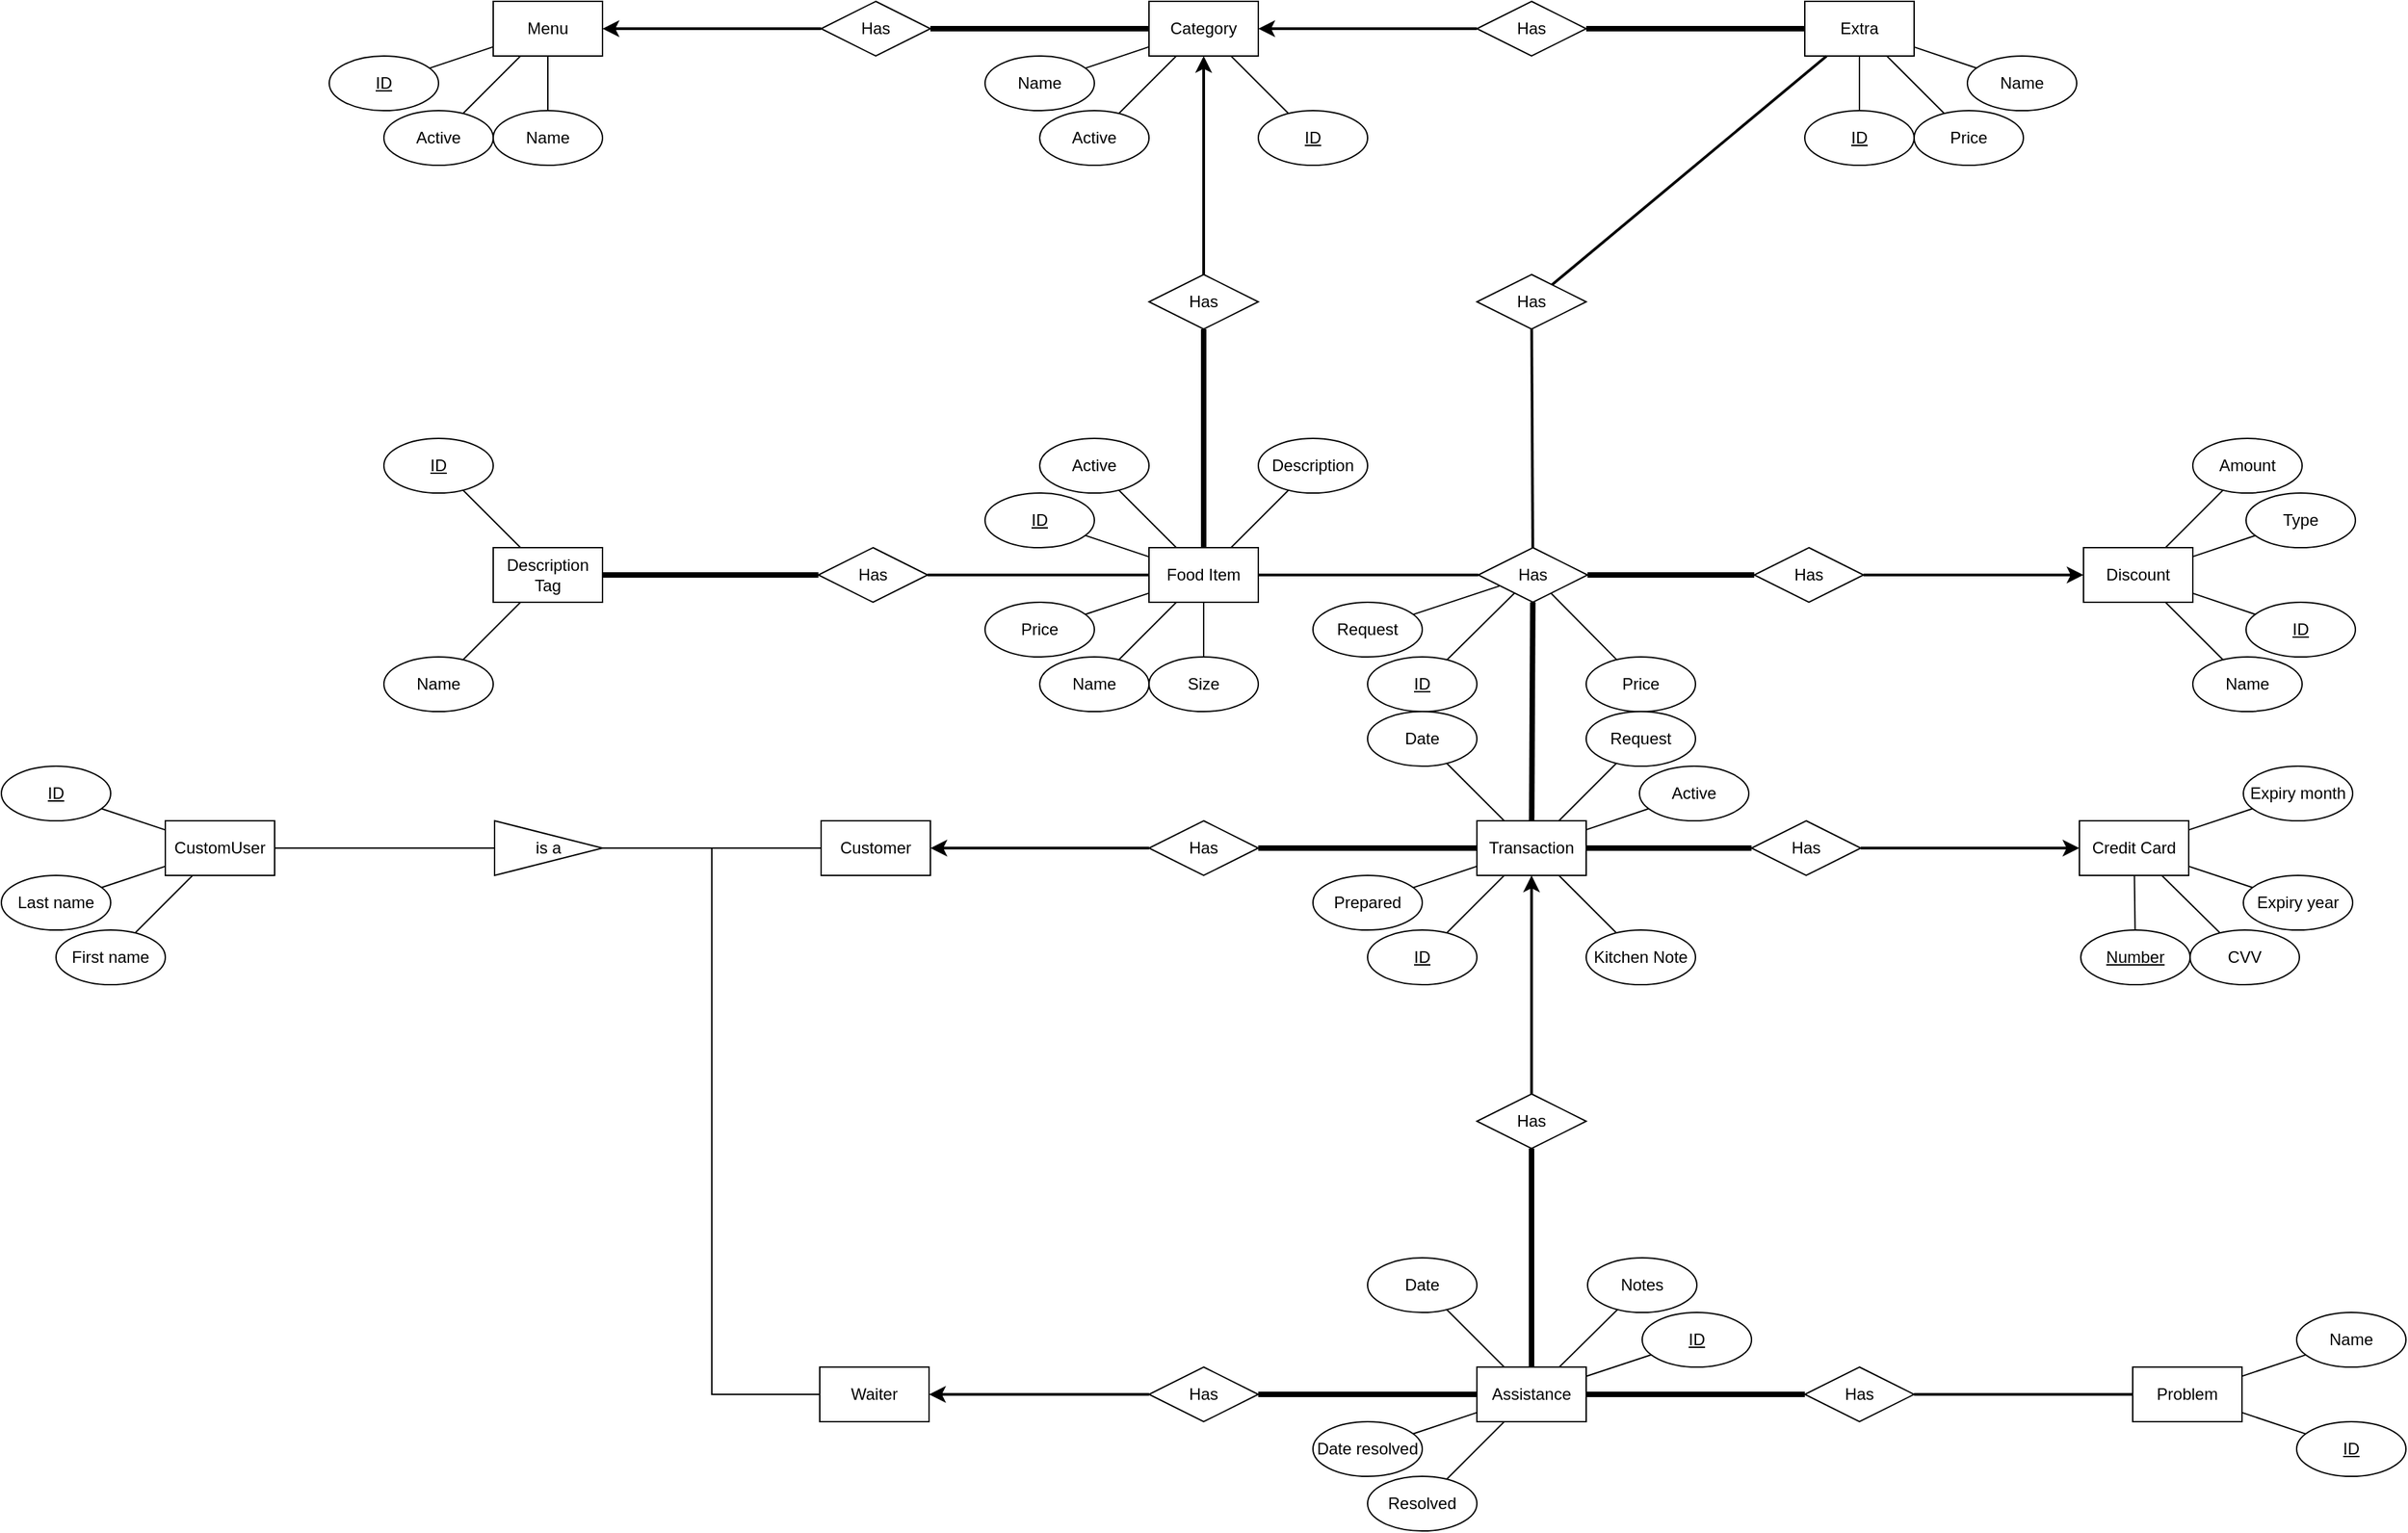 <mxfile version="13.0.1" type="device"><diagram id="C5RBs43oDa-KdzZeNtuy" name="Page-1"><mxGraphModel dx="4013" dy="2273" grid="1" gridSize="10" guides="1" tooltips="1" connect="1" arrows="1" fold="1" page="1" pageScale="1" pageWidth="1169" pageHeight="827" math="0" shadow="0"><root><mxCell id="WIyWlLk6GJQsqaUBKTNV-0"/><mxCell id="WIyWlLk6GJQsqaUBKTNV-1" parent="WIyWlLk6GJQsqaUBKTNV-0"/><mxCell id="bSi1iMAjE3Ys2v6Y7Ehy-7" style="edgeStyle=none;rounded=0;orthogonalLoop=1;jettySize=auto;html=1;endArrow=none;endFill=0;" parent="WIyWlLk6GJQsqaUBKTNV-1" source="AKAbMWTwhiEcrh3z7sZA-16" target="bSi1iMAjE3Ys2v6Y7Ehy-6" edge="1"><mxGeometry relative="1" as="geometry"/></mxCell><mxCell id="AKAbMWTwhiEcrh3z7sZA-16" value="Menu" style="rounded=0;whiteSpace=wrap;html=1;" parent="WIyWlLk6GJQsqaUBKTNV-1" vertex="1"><mxGeometry x="-720" y="-480" width="80" height="40" as="geometry"/></mxCell><mxCell id="AKAbMWTwhiEcrh3z7sZA-17" value="Category" style="rounded=0;whiteSpace=wrap;html=1;" parent="WIyWlLk6GJQsqaUBKTNV-1" vertex="1"><mxGeometry x="-240" y="-480" width="80" height="40" as="geometry"/></mxCell><mxCell id="AKAbMWTwhiEcrh3z7sZA-121" style="edgeStyle=none;rounded=0;orthogonalLoop=1;jettySize=auto;html=1;endArrow=none;endFill=0;strokeWidth=1;" parent="WIyWlLk6GJQsqaUBKTNV-1" source="AKAbMWTwhiEcrh3z7sZA-18" target="AKAbMWTwhiEcrh3z7sZA-120" edge="1"><mxGeometry relative="1" as="geometry"/></mxCell><mxCell id="UDL8sxwQn0CWvmz41rOC-2" style="rounded=0;orthogonalLoop=1;jettySize=auto;html=1;endArrow=none;endFill=0;" parent="WIyWlLk6GJQsqaUBKTNV-1" source="AKAbMWTwhiEcrh3z7sZA-18" target="UDL8sxwQn0CWvmz41rOC-0" edge="1"><mxGeometry relative="1" as="geometry"/></mxCell><mxCell id="bSi1iMAjE3Ys2v6Y7Ehy-3" style="rounded=0;orthogonalLoop=1;jettySize=auto;html=1;endArrow=none;endFill=0;" parent="WIyWlLk6GJQsqaUBKTNV-1" source="AKAbMWTwhiEcrh3z7sZA-18" target="bSi1iMAjE3Ys2v6Y7Ehy-0" edge="1"><mxGeometry relative="1" as="geometry"/></mxCell><mxCell id="AKAbMWTwhiEcrh3z7sZA-18" value="Food Item" style="rounded=0;whiteSpace=wrap;html=1;" parent="WIyWlLk6GJQsqaUBKTNV-1" vertex="1"><mxGeometry x="-240" y="-80" width="80" height="40" as="geometry"/></mxCell><mxCell id="AKAbMWTwhiEcrh3z7sZA-19" value="&lt;u&gt;ID&lt;/u&gt;" style="ellipse;whiteSpace=wrap;html=1;" parent="WIyWlLk6GJQsqaUBKTNV-1" vertex="1"><mxGeometry x="-840" y="-440" width="80" height="40" as="geometry"/></mxCell><mxCell id="AKAbMWTwhiEcrh3z7sZA-20" value="Active" style="ellipse;whiteSpace=wrap;html=1;" parent="WIyWlLk6GJQsqaUBKTNV-1" vertex="1"><mxGeometry x="-800" y="-400" width="80" height="40" as="geometry"/></mxCell><mxCell id="AKAbMWTwhiEcrh3z7sZA-21" value="" style="endArrow=none;html=1;" parent="WIyWlLk6GJQsqaUBKTNV-1" source="AKAbMWTwhiEcrh3z7sZA-19" target="AKAbMWTwhiEcrh3z7sZA-16" edge="1"><mxGeometry width="50" height="50" relative="1" as="geometry"><mxPoint x="-1849" y="70" as="sourcePoint"/><mxPoint x="-1799" y="20" as="targetPoint"/></mxGeometry></mxCell><mxCell id="AKAbMWTwhiEcrh3z7sZA-22" value="" style="endArrow=none;html=1;" parent="WIyWlLk6GJQsqaUBKTNV-1" source="AKAbMWTwhiEcrh3z7sZA-16" target="AKAbMWTwhiEcrh3z7sZA-20" edge="1"><mxGeometry width="50" height="50" relative="1" as="geometry"><mxPoint x="-1789" y="-190" as="sourcePoint"/><mxPoint x="-1739" y="-240" as="targetPoint"/></mxGeometry></mxCell><mxCell id="AKAbMWTwhiEcrh3z7sZA-24" value="Price" style="ellipse;whiteSpace=wrap;html=1;" parent="WIyWlLk6GJQsqaUBKTNV-1" vertex="1"><mxGeometry x="-360" y="-40" width="80" height="40" as="geometry"/></mxCell><mxCell id="AKAbMWTwhiEcrh3z7sZA-25" value="Active" style="ellipse;whiteSpace=wrap;html=1;" parent="WIyWlLk6GJQsqaUBKTNV-1" vertex="1"><mxGeometry x="-320" y="-400" width="80" height="40" as="geometry"/></mxCell><mxCell id="AKAbMWTwhiEcrh3z7sZA-26" value="&lt;u&gt;ID&lt;/u&gt;" style="ellipse;whiteSpace=wrap;html=1;" parent="WIyWlLk6GJQsqaUBKTNV-1" vertex="1"><mxGeometry x="-160" y="-400" width="80" height="40" as="geometry"/></mxCell><mxCell id="AKAbMWTwhiEcrh3z7sZA-27" value="" style="endArrow=none;html=1;" parent="WIyWlLk6GJQsqaUBKTNV-1" source="AKAbMWTwhiEcrh3z7sZA-26" target="AKAbMWTwhiEcrh3z7sZA-17" edge="1"><mxGeometry width="50" height="50" relative="1" as="geometry"><mxPoint x="-1219.383" y="-48.83" as="sourcePoint"/><mxPoint x="-1167.842" y="-110" as="targetPoint"/></mxGeometry></mxCell><mxCell id="AKAbMWTwhiEcrh3z7sZA-28" value="" style="endArrow=none;html=1;" parent="WIyWlLk6GJQsqaUBKTNV-1" source="AKAbMWTwhiEcrh3z7sZA-25" target="AKAbMWTwhiEcrh3z7sZA-17" edge="1"><mxGeometry width="50" height="50" relative="1" as="geometry"><mxPoint x="-1032.583" y="-59.398" as="sourcePoint"/><mxPoint x="-1002.765" y="-110" as="targetPoint"/></mxGeometry></mxCell><mxCell id="AKAbMWTwhiEcrh3z7sZA-30" value="&lt;u&gt;ID&lt;/u&gt;" style="ellipse;whiteSpace=wrap;html=1;" parent="WIyWlLk6GJQsqaUBKTNV-1" vertex="1"><mxGeometry x="-360" y="-120" width="80" height="40" as="geometry"/></mxCell><mxCell id="AKAbMWTwhiEcrh3z7sZA-31" value="" style="endArrow=none;html=1;" parent="WIyWlLk6GJQsqaUBKTNV-1" source="AKAbMWTwhiEcrh3z7sZA-18" target="AKAbMWTwhiEcrh3z7sZA-24" edge="1"><mxGeometry width="50" height="50" relative="1" as="geometry"><mxPoint x="-390.583" y="60.602" as="sourcePoint"/><mxPoint x="-360.765" y="10" as="targetPoint"/></mxGeometry></mxCell><mxCell id="AKAbMWTwhiEcrh3z7sZA-32" value="" style="endArrow=none;html=1;" parent="WIyWlLk6GJQsqaUBKTNV-1" source="AKAbMWTwhiEcrh3z7sZA-30" target="AKAbMWTwhiEcrh3z7sZA-18" edge="1"><mxGeometry width="50" height="50" relative="1" as="geometry"><mxPoint x="-380.583" y="70.602" as="sourcePoint"/><mxPoint x="-350.765" y="20" as="targetPoint"/></mxGeometry></mxCell><mxCell id="AKAbMWTwhiEcrh3z7sZA-33" value="Name" style="ellipse;whiteSpace=wrap;html=1;" parent="WIyWlLk6GJQsqaUBKTNV-1" vertex="1"><mxGeometry x="-360" y="-440" width="80" height="40" as="geometry"/></mxCell><mxCell id="AKAbMWTwhiEcrh3z7sZA-34" value="" style="endArrow=none;html=1;" parent="WIyWlLk6GJQsqaUBKTNV-1" source="AKAbMWTwhiEcrh3z7sZA-33" target="AKAbMWTwhiEcrh3z7sZA-17" edge="1"><mxGeometry width="50" height="50" relative="1" as="geometry"><mxPoint x="-1032.583" y="-200.602" as="sourcePoint"/><mxPoint x="-1002.765" y="-150" as="targetPoint"/></mxGeometry></mxCell><mxCell id="AKAbMWTwhiEcrh3z7sZA-35" value="Name" style="ellipse;whiteSpace=wrap;html=1;" parent="WIyWlLk6GJQsqaUBKTNV-1" vertex="1"><mxGeometry x="-320" width="80" height="40" as="geometry"/></mxCell><mxCell id="AKAbMWTwhiEcrh3z7sZA-36" value="" style="endArrow=none;html=1;" parent="WIyWlLk6GJQsqaUBKTNV-1" source="AKAbMWTwhiEcrh3z7sZA-35" target="AKAbMWTwhiEcrh3z7sZA-18" edge="1"><mxGeometry width="50" height="50" relative="1" as="geometry"><mxPoint x="-404.006" y="-80.21" as="sourcePoint"/><mxPoint x="-421.941" y="-30" as="targetPoint"/></mxGeometry></mxCell><mxCell id="AKAbMWTwhiEcrh3z7sZA-37" value="Has" style="rhombus;whiteSpace=wrap;html=1;" parent="WIyWlLk6GJQsqaUBKTNV-1" vertex="1"><mxGeometry x="-480" y="-480" width="80" height="40" as="geometry"/></mxCell><mxCell id="AKAbMWTwhiEcrh3z7sZA-41" value="" style="endArrow=none;html=1;strokeWidth=4;" parent="WIyWlLk6GJQsqaUBKTNV-1" source="AKAbMWTwhiEcrh3z7sZA-17" target="AKAbMWTwhiEcrh3z7sZA-37" edge="1"><mxGeometry width="50" height="50" relative="1" as="geometry"><mxPoint x="-1301" y="40" as="sourcePoint"/><mxPoint x="-1251" y="-10" as="targetPoint"/></mxGeometry></mxCell><mxCell id="AKAbMWTwhiEcrh3z7sZA-43" value="" style="endArrow=classic;html=1;strokeWidth=2;" parent="WIyWlLk6GJQsqaUBKTNV-1" source="AKAbMWTwhiEcrh3z7sZA-37" target="AKAbMWTwhiEcrh3z7sZA-16" edge="1"><mxGeometry width="50" height="50" relative="1" as="geometry"><mxPoint x="-1810" y="-260" as="sourcePoint"/><mxPoint x="-1760" y="-310" as="targetPoint"/></mxGeometry></mxCell><mxCell id="AKAbMWTwhiEcrh3z7sZA-46" value="Has" style="rhombus;whiteSpace=wrap;html=1;" parent="WIyWlLk6GJQsqaUBKTNV-1" vertex="1"><mxGeometry x="-240" y="-280" width="80" height="40" as="geometry"/></mxCell><mxCell id="AKAbMWTwhiEcrh3z7sZA-48" value="" style="endArrow=none;html=1;strokeWidth=4;" parent="WIyWlLk6GJQsqaUBKTNV-1" source="AKAbMWTwhiEcrh3z7sZA-18" target="AKAbMWTwhiEcrh3z7sZA-46" edge="1"><mxGeometry width="50" height="50" relative="1" as="geometry"><mxPoint x="-379" y="-390" as="sourcePoint"/><mxPoint x="-79" y="-220" as="targetPoint"/></mxGeometry></mxCell><mxCell id="AKAbMWTwhiEcrh3z7sZA-49" value="" style="endArrow=classic;html=1;strokeWidth=2;" parent="WIyWlLk6GJQsqaUBKTNV-1" source="AKAbMWTwhiEcrh3z7sZA-46" target="AKAbMWTwhiEcrh3z7sZA-17" edge="1"><mxGeometry width="50" height="50" relative="1" as="geometry"><mxPoint x="-680" y="-360" as="sourcePoint"/><mxPoint x="-630" y="-410" as="targetPoint"/></mxGeometry></mxCell><mxCell id="bSi1iMAjE3Ys2v6Y7Ehy-39" style="edgeStyle=none;rounded=0;orthogonalLoop=1;jettySize=auto;html=1;endArrow=none;endFill=0;strokeWidth=1;" parent="WIyWlLk6GJQsqaUBKTNV-1" source="AKAbMWTwhiEcrh3z7sZA-52" target="bSi1iMAjE3Ys2v6Y7Ehy-38" edge="1"><mxGeometry relative="1" as="geometry"/></mxCell><mxCell id="bSi1iMAjE3Ys2v6Y7Ehy-41" style="edgeStyle=none;rounded=0;orthogonalLoop=1;jettySize=auto;html=1;endArrow=none;endFill=0;strokeWidth=1;" parent="WIyWlLk6GJQsqaUBKTNV-1" source="AKAbMWTwhiEcrh3z7sZA-52" target="bSi1iMAjE3Ys2v6Y7Ehy-40" edge="1"><mxGeometry relative="1" as="geometry"/></mxCell><mxCell id="AKAbMWTwhiEcrh3z7sZA-52" value="Transaction" style="rounded=0;whiteSpace=wrap;html=1;" parent="WIyWlLk6GJQsqaUBKTNV-1" vertex="1"><mxGeometry y="120" width="80" height="40" as="geometry"/></mxCell><mxCell id="AKAbMWTwhiEcrh3z7sZA-54" value="&lt;u&gt;ID&lt;/u&gt;" style="ellipse;whiteSpace=wrap;html=1;" parent="WIyWlLk6GJQsqaUBKTNV-1" vertex="1"><mxGeometry x="-80" y="200" width="80" height="40" as="geometry"/></mxCell><mxCell id="AKAbMWTwhiEcrh3z7sZA-58" value="Date" style="ellipse;whiteSpace=wrap;html=1;" parent="WIyWlLk6GJQsqaUBKTNV-1" vertex="1"><mxGeometry x="-80" y="40" width="80" height="40" as="geometry"/></mxCell><mxCell id="AKAbMWTwhiEcrh3z7sZA-62" value="Has" style="rhombus;whiteSpace=wrap;html=1;" parent="WIyWlLk6GJQsqaUBKTNV-1" vertex="1"><mxGeometry x="1" y="-80" width="80" height="40" as="geometry"/></mxCell><mxCell id="AKAbMWTwhiEcrh3z7sZA-64" value="" style="endArrow=none;html=1;strokeWidth=2;" parent="WIyWlLk6GJQsqaUBKTNV-1" source="AKAbMWTwhiEcrh3z7sZA-18" target="AKAbMWTwhiEcrh3z7sZA-62" edge="1"><mxGeometry width="50" height="50" relative="1" as="geometry"><mxPoint x="-664" y="-360" as="sourcePoint"/><mxPoint x="41" y="-100" as="targetPoint"/></mxGeometry></mxCell><mxCell id="AKAbMWTwhiEcrh3z7sZA-65" value="" style="endArrow=none;html=1;strokeWidth=4;endFill=0;" parent="WIyWlLk6GJQsqaUBKTNV-1" source="AKAbMWTwhiEcrh3z7sZA-62" target="AKAbMWTwhiEcrh3z7sZA-52" edge="1"><mxGeometry width="50" height="50" relative="1" as="geometry"><mxPoint x="-599" y="-320" as="sourcePoint"/><mxPoint x="-549" y="-370" as="targetPoint"/></mxGeometry></mxCell><mxCell id="AKAbMWTwhiEcrh3z7sZA-69" value="" style="endArrow=none;html=1;strokeWidth=1;" parent="WIyWlLk6GJQsqaUBKTNV-1" source="AKAbMWTwhiEcrh3z7sZA-52" target="AKAbMWTwhiEcrh3z7sZA-58" edge="1"><mxGeometry width="50" height="50" relative="1" as="geometry"><mxPoint x="-369" y="-260" as="sourcePoint"/><mxPoint x="-429" y="-210" as="targetPoint"/></mxGeometry></mxCell><mxCell id="AKAbMWTwhiEcrh3z7sZA-70" value="" style="endArrow=none;html=1;strokeWidth=1;" parent="WIyWlLk6GJQsqaUBKTNV-1" source="AKAbMWTwhiEcrh3z7sZA-54" target="AKAbMWTwhiEcrh3z7sZA-52" edge="1"><mxGeometry width="50" height="50" relative="1" as="geometry"><mxPoint x="-359" y="-250" as="sourcePoint"/><mxPoint x="-419" y="-200" as="targetPoint"/></mxGeometry></mxCell><mxCell id="AKAbMWTwhiEcrh3z7sZA-79" value="Customer" style="rounded=0;whiteSpace=wrap;html=1;" parent="WIyWlLk6GJQsqaUBKTNV-1" vertex="1"><mxGeometry x="-480" y="120" width="80" height="40" as="geometry"/></mxCell><mxCell id="AKAbMWTwhiEcrh3z7sZA-80" value="Has" style="rhombus;whiteSpace=wrap;html=1;" parent="WIyWlLk6GJQsqaUBKTNV-1" vertex="1"><mxGeometry x="-240" y="120" width="80" height="40" as="geometry"/></mxCell><mxCell id="AKAbMWTwhiEcrh3z7sZA-82" value="" style="endArrow=none;html=1;strokeWidth=4;" parent="WIyWlLk6GJQsqaUBKTNV-1" source="AKAbMWTwhiEcrh3z7sZA-52" target="AKAbMWTwhiEcrh3z7sZA-80" edge="1"><mxGeometry width="50" height="50" relative="1" as="geometry"><mxPoint x="-379" y="-270" as="sourcePoint"/><mxPoint x="-439" y="-220" as="targetPoint"/></mxGeometry></mxCell><mxCell id="AKAbMWTwhiEcrh3z7sZA-83" value="" style="endArrow=classic;html=1;strokeWidth=2;" parent="WIyWlLk6GJQsqaUBKTNV-1" source="AKAbMWTwhiEcrh3z7sZA-80" target="AKAbMWTwhiEcrh3z7sZA-79" edge="1"><mxGeometry width="50" height="50" relative="1" as="geometry"><mxPoint x="-599" y="-160" as="sourcePoint"/><mxPoint x="-549" y="-210" as="targetPoint"/></mxGeometry></mxCell><mxCell id="AKAbMWTwhiEcrh3z7sZA-95" style="edgeStyle=none;rounded=0;orthogonalLoop=1;jettySize=auto;html=1;endArrow=none;endFill=0;strokeWidth=1;" parent="WIyWlLk6GJQsqaUBKTNV-1" source="AKAbMWTwhiEcrh3z7sZA-93" target="AKAbMWTwhiEcrh3z7sZA-94" edge="1"><mxGeometry relative="1" as="geometry"/></mxCell><mxCell id="m8fSMvmdZ4MIp2ndCX8c-22" style="edgeStyle=none;rounded=0;orthogonalLoop=1;jettySize=auto;html=1;endArrow=none;endFill=0;" parent="WIyWlLk6GJQsqaUBKTNV-1" source="AKAbMWTwhiEcrh3z7sZA-93" target="m8fSMvmdZ4MIp2ndCX8c-21" edge="1"><mxGeometry relative="1" as="geometry"/></mxCell><mxCell id="UDL8sxwQn0CWvmz41rOC-5" style="edgeStyle=none;rounded=0;orthogonalLoop=1;jettySize=auto;html=1;endArrow=none;endFill=0;" parent="WIyWlLk6GJQsqaUBKTNV-1" source="AKAbMWTwhiEcrh3z7sZA-93" edge="1" target="UDL8sxwQn0CWvmz41rOC-4"><mxGeometry relative="1" as="geometry"><mxPoint x="399.611" y="-452.111" as="targetPoint"/></mxGeometry></mxCell><mxCell id="AKAbMWTwhiEcrh3z7sZA-93" value="Extra" style="rounded=0;whiteSpace=wrap;html=1;" parent="WIyWlLk6GJQsqaUBKTNV-1" vertex="1"><mxGeometry x="240" y="-480" width="80" height="40" as="geometry"/></mxCell><mxCell id="AKAbMWTwhiEcrh3z7sZA-94" value="Name" style="ellipse;whiteSpace=wrap;html=1;" parent="WIyWlLk6GJQsqaUBKTNV-1" vertex="1"><mxGeometry x="359" y="-440" width="80" height="40" as="geometry"/></mxCell><mxCell id="AKAbMWTwhiEcrh3z7sZA-96" value="Has" style="rhombus;whiteSpace=wrap;html=1;" parent="WIyWlLk6GJQsqaUBKTNV-1" vertex="1"><mxGeometry y="-280" width="80" height="40" as="geometry"/></mxCell><mxCell id="AKAbMWTwhiEcrh3z7sZA-102" value="" style="endArrow=none;html=1;strokeWidth=2;" parent="WIyWlLk6GJQsqaUBKTNV-1" source="AKAbMWTwhiEcrh3z7sZA-62" target="AKAbMWTwhiEcrh3z7sZA-96" edge="1"><mxGeometry width="50" height="50" relative="1" as="geometry"><mxPoint x="741.0" y="-220" as="sourcePoint"/><mxPoint x="890" y="-290" as="targetPoint"/></mxGeometry></mxCell><mxCell id="AKAbMWTwhiEcrh3z7sZA-103" value="" style="endArrow=none;html=1;strokeWidth=2;" parent="WIyWlLk6GJQsqaUBKTNV-1" source="AKAbMWTwhiEcrh3z7sZA-96" target="AKAbMWTwhiEcrh3z7sZA-93" edge="1"><mxGeometry width="50" height="50" relative="1" as="geometry"><mxPoint x="910" y="-40" as="sourcePoint"/><mxPoint x="960" y="-90" as="targetPoint"/></mxGeometry></mxCell><mxCell id="AKAbMWTwhiEcrh3z7sZA-120" value="Active" style="ellipse;whiteSpace=wrap;html=1;" parent="WIyWlLk6GJQsqaUBKTNV-1" vertex="1"><mxGeometry x="-320" y="-160" width="80" height="40" as="geometry"/></mxCell><mxCell id="AKAbMWTwhiEcrh3z7sZA-125" style="edgeStyle=none;rounded=0;orthogonalLoop=1;jettySize=auto;html=1;endArrow=none;endFill=0;strokeWidth=1;" parent="WIyWlLk6GJQsqaUBKTNV-1" source="AKAbMWTwhiEcrh3z7sZA-123" target="AKAbMWTwhiEcrh3z7sZA-124" edge="1"><mxGeometry relative="1" as="geometry"/></mxCell><mxCell id="AKAbMWTwhiEcrh3z7sZA-133" style="rounded=0;orthogonalLoop=1;jettySize=auto;html=1;endArrow=none;endFill=0;strokeWidth=1;" parent="WIyWlLk6GJQsqaUBKTNV-1" source="AKAbMWTwhiEcrh3z7sZA-123" target="AKAbMWTwhiEcrh3z7sZA-130" edge="1"><mxGeometry relative="1" as="geometry"/></mxCell><mxCell id="AKAbMWTwhiEcrh3z7sZA-135" style="edgeStyle=none;rounded=0;orthogonalLoop=1;jettySize=auto;html=1;endArrow=none;endFill=0;strokeWidth=1;" parent="WIyWlLk6GJQsqaUBKTNV-1" source="AKAbMWTwhiEcrh3z7sZA-123" target="AKAbMWTwhiEcrh3z7sZA-131" edge="1"><mxGeometry relative="1" as="geometry"/></mxCell><mxCell id="AKAbMWTwhiEcrh3z7sZA-136" style="edgeStyle=none;rounded=0;orthogonalLoop=1;jettySize=auto;html=1;endArrow=none;endFill=0;strokeWidth=1;" parent="WIyWlLk6GJQsqaUBKTNV-1" source="AKAbMWTwhiEcrh3z7sZA-123" target="AKAbMWTwhiEcrh3z7sZA-128" edge="1"><mxGeometry relative="1" as="geometry"/></mxCell><mxCell id="AKAbMWTwhiEcrh3z7sZA-123" value="CustomUser" style="rounded=0;whiteSpace=wrap;html=1;" parent="WIyWlLk6GJQsqaUBKTNV-1" vertex="1"><mxGeometry x="-960" y="120" width="80" height="40" as="geometry"/></mxCell><mxCell id="AKAbMWTwhiEcrh3z7sZA-127" style="edgeStyle=orthogonalEdgeStyle;rounded=0;orthogonalLoop=1;jettySize=auto;html=1;endArrow=none;endFill=0;strokeWidth=1;entryX=0;entryY=0.5;entryDx=0;entryDy=0;" parent="WIyWlLk6GJQsqaUBKTNV-1" source="AKAbMWTwhiEcrh3z7sZA-124" target="AKAbMWTwhiEcrh3z7sZA-79" edge="1"><mxGeometry relative="1" as="geometry"/></mxCell><mxCell id="UDL8sxwQn0CWvmz41rOC-35" style="edgeStyle=orthogonalEdgeStyle;rounded=0;orthogonalLoop=1;jettySize=auto;html=1;endArrow=none;endFill=0;entryX=0;entryY=0.5;entryDx=0;entryDy=0;" parent="WIyWlLk6GJQsqaUBKTNV-1" source="AKAbMWTwhiEcrh3z7sZA-124" target="AKAbMWTwhiEcrh3z7sZA-137" edge="1"><mxGeometry relative="1" as="geometry"><Array as="points"><mxPoint x="-560" y="140"/><mxPoint x="-560" y="540"/></Array></mxGeometry></mxCell><mxCell id="AKAbMWTwhiEcrh3z7sZA-124" value="is a" style="triangle;whiteSpace=wrap;html=1;" parent="WIyWlLk6GJQsqaUBKTNV-1" vertex="1"><mxGeometry x="-719" y="120" width="79" height="40" as="geometry"/></mxCell><mxCell id="AKAbMWTwhiEcrh3z7sZA-128" value="Last name" style="ellipse;whiteSpace=wrap;html=1;" parent="WIyWlLk6GJQsqaUBKTNV-1" vertex="1"><mxGeometry x="-1080" y="160" width="80" height="40" as="geometry"/></mxCell><mxCell id="AKAbMWTwhiEcrh3z7sZA-130" value="First name" style="ellipse;whiteSpace=wrap;html=1;" parent="WIyWlLk6GJQsqaUBKTNV-1" vertex="1"><mxGeometry x="-1040" y="200" width="80" height="40" as="geometry"/></mxCell><mxCell id="AKAbMWTwhiEcrh3z7sZA-131" value="&lt;u&gt;ID&lt;/u&gt;" style="ellipse;whiteSpace=wrap;html=1;" parent="WIyWlLk6GJQsqaUBKTNV-1" vertex="1"><mxGeometry x="-1080" y="80" width="80" height="40" as="geometry"/></mxCell><mxCell id="AKAbMWTwhiEcrh3z7sZA-137" value="Waiter" style="rounded=0;whiteSpace=wrap;html=1;" parent="WIyWlLk6GJQsqaUBKTNV-1" vertex="1"><mxGeometry x="-481" y="520" width="80" height="40" as="geometry"/></mxCell><mxCell id="m8fSMvmdZ4MIp2ndCX8c-18" style="edgeStyle=none;rounded=0;orthogonalLoop=1;jettySize=auto;html=1;endArrow=none;endFill=0;" parent="WIyWlLk6GJQsqaUBKTNV-1" source="m8fSMvmdZ4MIp2ndCX8c-1" target="m8fSMvmdZ4MIp2ndCX8c-17" edge="1"><mxGeometry relative="1" as="geometry"/></mxCell><mxCell id="m8fSMvmdZ4MIp2ndCX8c-20" style="edgeStyle=none;rounded=0;orthogonalLoop=1;jettySize=auto;html=1;endArrow=none;endFill=0;" parent="WIyWlLk6GJQsqaUBKTNV-1" source="m8fSMvmdZ4MIp2ndCX8c-1" target="m8fSMvmdZ4MIp2ndCX8c-19" edge="1"><mxGeometry relative="1" as="geometry"/></mxCell><mxCell id="m8fSMvmdZ4MIp2ndCX8c-1" value="Description Tag" style="rounded=0;whiteSpace=wrap;html=1;" parent="WIyWlLk6GJQsqaUBKTNV-1" vertex="1"><mxGeometry x="-720" y="-80" width="80" height="40" as="geometry"/></mxCell><mxCell id="m8fSMvmdZ4MIp2ndCX8c-2" value="Has" style="rhombus;whiteSpace=wrap;html=1;" parent="WIyWlLk6GJQsqaUBKTNV-1" vertex="1"><mxGeometry x="-482" y="-80" width="80" height="40" as="geometry"/></mxCell><mxCell id="m8fSMvmdZ4MIp2ndCX8c-4" value="" style="endArrow=none;html=1;strokeWidth=2;" parent="WIyWlLk6GJQsqaUBKTNV-1" source="m8fSMvmdZ4MIp2ndCX8c-2" target="AKAbMWTwhiEcrh3z7sZA-18" edge="1"><mxGeometry width="50" height="50" relative="1" as="geometry"><mxPoint x="-30" y="-70" as="sourcePoint"/><mxPoint x="20" y="-120" as="targetPoint"/></mxGeometry></mxCell><mxCell id="m8fSMvmdZ4MIp2ndCX8c-5" value="" style="endArrow=none;html=1;strokeWidth=4;" parent="WIyWlLk6GJQsqaUBKTNV-1" source="m8fSMvmdZ4MIp2ndCX8c-1" target="m8fSMvmdZ4MIp2ndCX8c-2" edge="1"><mxGeometry width="50" height="50" relative="1" as="geometry"><mxPoint x="-152" y="-110" as="sourcePoint"/><mxPoint x="-212" y="-60" as="targetPoint"/></mxGeometry></mxCell><mxCell id="m8fSMvmdZ4MIp2ndCX8c-10" style="rounded=0;orthogonalLoop=1;jettySize=auto;html=1;endArrow=none;endFill=0;" parent="WIyWlLk6GJQsqaUBKTNV-1" source="m8fSMvmdZ4MIp2ndCX8c-6" target="m8fSMvmdZ4MIp2ndCX8c-9" edge="1"><mxGeometry relative="1" as="geometry"/></mxCell><mxCell id="m8fSMvmdZ4MIp2ndCX8c-11" style="edgeStyle=none;rounded=0;orthogonalLoop=1;jettySize=auto;html=1;endArrow=none;endFill=0;" parent="WIyWlLk6GJQsqaUBKTNV-1" source="m8fSMvmdZ4MIp2ndCX8c-6" target="m8fSMvmdZ4MIp2ndCX8c-7" edge="1"><mxGeometry relative="1" as="geometry"/></mxCell><mxCell id="m8fSMvmdZ4MIp2ndCX8c-12" style="edgeStyle=none;rounded=0;orthogonalLoop=1;jettySize=auto;html=1;endArrow=none;endFill=0;" parent="WIyWlLk6GJQsqaUBKTNV-1" source="m8fSMvmdZ4MIp2ndCX8c-6" target="m8fSMvmdZ4MIp2ndCX8c-8" edge="1"><mxGeometry relative="1" as="geometry"/></mxCell><mxCell id="bSi1iMAjE3Ys2v6Y7Ehy-13" style="edgeStyle=none;rounded=0;orthogonalLoop=1;jettySize=auto;html=1;endArrow=none;endFill=0;" parent="WIyWlLk6GJQsqaUBKTNV-1" source="m8fSMvmdZ4MIp2ndCX8c-6" target="bSi1iMAjE3Ys2v6Y7Ehy-12" edge="1"><mxGeometry relative="1" as="geometry"/></mxCell><mxCell id="m8fSMvmdZ4MIp2ndCX8c-6" value="Discount" style="rounded=0;whiteSpace=wrap;html=1;" parent="WIyWlLk6GJQsqaUBKTNV-1" vertex="1"><mxGeometry x="444" y="-80" width="80" height="40" as="geometry"/></mxCell><mxCell id="m8fSMvmdZ4MIp2ndCX8c-7" value="&lt;u&gt;ID&lt;/u&gt;" style="ellipse;whiteSpace=wrap;html=1;" parent="WIyWlLk6GJQsqaUBKTNV-1" vertex="1"><mxGeometry x="563" y="-40" width="80" height="40" as="geometry"/></mxCell><mxCell id="m8fSMvmdZ4MIp2ndCX8c-8" value="Amount" style="ellipse;whiteSpace=wrap;html=1;" parent="WIyWlLk6GJQsqaUBKTNV-1" vertex="1"><mxGeometry x="524" y="-160" width="80" height="40" as="geometry"/></mxCell><mxCell id="m8fSMvmdZ4MIp2ndCX8c-9" value="Name" style="ellipse;whiteSpace=wrap;html=1;" parent="WIyWlLk6GJQsqaUBKTNV-1" vertex="1"><mxGeometry x="524" width="80" height="40" as="geometry"/></mxCell><mxCell id="m8fSMvmdZ4MIp2ndCX8c-13" value="Has" style="rhombus;whiteSpace=wrap;html=1;" parent="WIyWlLk6GJQsqaUBKTNV-1" vertex="1"><mxGeometry x="203" y="-80" width="80" height="40" as="geometry"/></mxCell><mxCell id="m8fSMvmdZ4MIp2ndCX8c-16" value="" style="endArrow=classic;html=1;strokeWidth=2;endFill=1;" parent="WIyWlLk6GJQsqaUBKTNV-1" source="m8fSMvmdZ4MIp2ndCX8c-13" target="m8fSMvmdZ4MIp2ndCX8c-6" edge="1"><mxGeometry width="50" height="50" relative="1" as="geometry"><mxPoint x="294" y="-10" as="sourcePoint"/><mxPoint x="344" y="-60" as="targetPoint"/></mxGeometry></mxCell><mxCell id="m8fSMvmdZ4MIp2ndCX8c-17" value="Name" style="ellipse;whiteSpace=wrap;html=1;" parent="WIyWlLk6GJQsqaUBKTNV-1" vertex="1"><mxGeometry x="-800" width="80" height="40" as="geometry"/></mxCell><mxCell id="m8fSMvmdZ4MIp2ndCX8c-19" value="&lt;u&gt;ID&lt;/u&gt;" style="ellipse;whiteSpace=wrap;html=1;" parent="WIyWlLk6GJQsqaUBKTNV-1" vertex="1"><mxGeometry x="-800" y="-160" width="80" height="40" as="geometry"/></mxCell><mxCell id="m8fSMvmdZ4MIp2ndCX8c-21" value="&lt;u&gt;ID&lt;/u&gt;" style="ellipse;whiteSpace=wrap;html=1;" parent="WIyWlLk6GJQsqaUBKTNV-1" vertex="1"><mxGeometry x="240" y="-400" width="80" height="40" as="geometry"/></mxCell><mxCell id="UDL8sxwQn0CWvmz41rOC-0" value="Description" style="ellipse;whiteSpace=wrap;html=1;" parent="WIyWlLk6GJQsqaUBKTNV-1" vertex="1"><mxGeometry x="-160" y="-160" width="80" height="40" as="geometry"/></mxCell><mxCell id="UDL8sxwQn0CWvmz41rOC-4" value="Price" style="ellipse;whiteSpace=wrap;html=1;" parent="WIyWlLk6GJQsqaUBKTNV-1" vertex="1"><mxGeometry x="320" y="-400" width="80" height="40" as="geometry"/></mxCell><mxCell id="UDL8sxwQn0CWvmz41rOC-15" style="edgeStyle=none;rounded=0;orthogonalLoop=1;jettySize=auto;html=1;endArrow=none;endFill=0;" parent="WIyWlLk6GJQsqaUBKTNV-1" source="UDL8sxwQn0CWvmz41rOC-6" target="UDL8sxwQn0CWvmz41rOC-14" edge="1"><mxGeometry relative="1" as="geometry"/></mxCell><mxCell id="UDL8sxwQn0CWvmz41rOC-28" style="edgeStyle=none;rounded=0;orthogonalLoop=1;jettySize=auto;html=1;endArrow=none;endFill=0;" parent="WIyWlLk6GJQsqaUBKTNV-1" source="UDL8sxwQn0CWvmz41rOC-6" target="UDL8sxwQn0CWvmz41rOC-27" edge="1"><mxGeometry relative="1" as="geometry"/></mxCell><mxCell id="bSi1iMAjE3Ys2v6Y7Ehy-44" style="edgeStyle=none;rounded=0;orthogonalLoop=1;jettySize=auto;html=1;endArrow=none;endFill=0;strokeWidth=1;" parent="WIyWlLk6GJQsqaUBKTNV-1" source="UDL8sxwQn0CWvmz41rOC-6" target="bSi1iMAjE3Ys2v6Y7Ehy-43" edge="1"><mxGeometry relative="1" as="geometry"/></mxCell><mxCell id="bSi1iMAjE3Ys2v6Y7Ehy-46" style="edgeStyle=none;rounded=0;orthogonalLoop=1;jettySize=auto;html=1;endArrow=none;endFill=0;strokeWidth=1;" parent="WIyWlLk6GJQsqaUBKTNV-1" source="UDL8sxwQn0CWvmz41rOC-6" target="bSi1iMAjE3Ys2v6Y7Ehy-45" edge="1"><mxGeometry relative="1" as="geometry"/></mxCell><mxCell id="UDL8sxwQn0CWvmz41rOC-6" value="Assistance" style="rounded=0;whiteSpace=wrap;html=1;" parent="WIyWlLk6GJQsqaUBKTNV-1" vertex="1"><mxGeometry y="520" width="80" height="40" as="geometry"/></mxCell><mxCell id="UDL8sxwQn0CWvmz41rOC-7" value="Has" style="rhombus;whiteSpace=wrap;html=1;" parent="WIyWlLk6GJQsqaUBKTNV-1" vertex="1"><mxGeometry y="320" width="80" height="40" as="geometry"/></mxCell><mxCell id="UDL8sxwQn0CWvmz41rOC-12" value="" style="endArrow=none;html=1;strokeWidth=4;" parent="WIyWlLk6GJQsqaUBKTNV-1" source="UDL8sxwQn0CWvmz41rOC-7" target="UDL8sxwQn0CWvmz41rOC-6" edge="1"><mxGeometry width="50" height="50" relative="1" as="geometry"><mxPoint x="100" y="430" as="sourcePoint"/><mxPoint x="40" y="480" as="targetPoint"/></mxGeometry></mxCell><mxCell id="UDL8sxwQn0CWvmz41rOC-13" value="" style="endArrow=classic;html=1;strokeWidth=2;" parent="WIyWlLk6GJQsqaUBKTNV-1" source="UDL8sxwQn0CWvmz41rOC-7" target="AKAbMWTwhiEcrh3z7sZA-52" edge="1"><mxGeometry width="50" height="50" relative="1" as="geometry"><mxPoint x="40" y="440" as="sourcePoint"/><mxPoint x="90" y="390" as="targetPoint"/></mxGeometry></mxCell><mxCell id="UDL8sxwQn0CWvmz41rOC-14" value="Resolved" style="ellipse;whiteSpace=wrap;html=1;" parent="WIyWlLk6GJQsqaUBKTNV-1" vertex="1"><mxGeometry x="-80" y="600" width="80" height="40" as="geometry"/></mxCell><mxCell id="UDL8sxwQn0CWvmz41rOC-20" value="Has" style="rhombus;whiteSpace=wrap;html=1;" parent="WIyWlLk6GJQsqaUBKTNV-1" vertex="1"><mxGeometry x="-240" y="520" width="80" height="40" as="geometry"/></mxCell><mxCell id="UDL8sxwQn0CWvmz41rOC-22" value="" style="endArrow=none;html=1;strokeWidth=4;" parent="WIyWlLk6GJQsqaUBKTNV-1" source="UDL8sxwQn0CWvmz41rOC-20" target="UDL8sxwQn0CWvmz41rOC-6" edge="1"><mxGeometry width="50" height="50" relative="1" as="geometry"><mxPoint x="-130" y="510" as="sourcePoint"/><mxPoint x="-80" y="460" as="targetPoint"/></mxGeometry></mxCell><mxCell id="UDL8sxwQn0CWvmz41rOC-27" value="&lt;u&gt;ID&lt;/u&gt;" style="ellipse;whiteSpace=wrap;html=1;" parent="WIyWlLk6GJQsqaUBKTNV-1" vertex="1"><mxGeometry x="121" y="480" width="80" height="40" as="geometry"/></mxCell><mxCell id="UDL8sxwQn0CWvmz41rOC-33" value="Notes" style="ellipse;whiteSpace=wrap;html=1;" parent="WIyWlLk6GJQsqaUBKTNV-1" vertex="1"><mxGeometry x="81" y="440" width="80" height="40" as="geometry"/></mxCell><mxCell id="UDL8sxwQn0CWvmz41rOC-34" value="" style="endArrow=none;html=1;strokeWidth=1;" parent="WIyWlLk6GJQsqaUBKTNV-1" source="UDL8sxwQn0CWvmz41rOC-6" target="UDL8sxwQn0CWvmz41rOC-33" edge="1"><mxGeometry width="50" height="50" relative="1" as="geometry"><mxPoint x="-50" y="390" as="sourcePoint"/><mxPoint y="340" as="targetPoint"/></mxGeometry></mxCell><mxCell id="UDL8sxwQn0CWvmz41rOC-36" value="" style="endArrow=classic;html=1;strokeWidth=2;" parent="WIyWlLk6GJQsqaUBKTNV-1" source="UDL8sxwQn0CWvmz41rOC-20" target="AKAbMWTwhiEcrh3z7sZA-137" edge="1"><mxGeometry width="50" height="50" relative="1" as="geometry"><mxPoint x="-311" y="340" as="sourcePoint"/><mxPoint x="-261" y="290" as="targetPoint"/></mxGeometry></mxCell><mxCell id="bSi1iMAjE3Ys2v6Y7Ehy-0" value="Size" style="ellipse;whiteSpace=wrap;html=1;" parent="WIyWlLk6GJQsqaUBKTNV-1" vertex="1"><mxGeometry x="-240" width="80" height="40" as="geometry"/></mxCell><mxCell id="bSi1iMAjE3Ys2v6Y7Ehy-6" value="Name" style="ellipse;whiteSpace=wrap;html=1;" parent="WIyWlLk6GJQsqaUBKTNV-1" vertex="1"><mxGeometry x="-720" y="-400" width="80" height="40" as="geometry"/></mxCell><mxCell id="bSi1iMAjE3Ys2v6Y7Ehy-8" value="Has" style="rhombus;whiteSpace=wrap;html=1;" parent="WIyWlLk6GJQsqaUBKTNV-1" vertex="1"><mxGeometry y="-480" width="80" height="40" as="geometry"/></mxCell><mxCell id="bSi1iMAjE3Ys2v6Y7Ehy-10" value="" style="endArrow=none;html=1;strokeWidth=4;" parent="WIyWlLk6GJQsqaUBKTNV-1" source="bSi1iMAjE3Ys2v6Y7Ehy-8" target="AKAbMWTwhiEcrh3z7sZA-93" edge="1"><mxGeometry width="50" height="50" relative="1" as="geometry"><mxPoint x="419" y="-250" as="sourcePoint"/><mxPoint x="359" y="-200" as="targetPoint"/></mxGeometry></mxCell><mxCell id="bSi1iMAjE3Ys2v6Y7Ehy-11" value="" style="endArrow=classic;html=1;strokeWidth=2;" parent="WIyWlLk6GJQsqaUBKTNV-1" source="bSi1iMAjE3Ys2v6Y7Ehy-8" target="AKAbMWTwhiEcrh3z7sZA-17" edge="1"><mxGeometry width="50" height="50" relative="1" as="geometry"><mxPoint x="330" y="-280" as="sourcePoint"/><mxPoint x="380" y="-330" as="targetPoint"/></mxGeometry></mxCell><mxCell id="bSi1iMAjE3Ys2v6Y7Ehy-12" value="Type" style="ellipse;whiteSpace=wrap;html=1;" parent="WIyWlLk6GJQsqaUBKTNV-1" vertex="1"><mxGeometry x="563" y="-120" width="80" height="40" as="geometry"/></mxCell><mxCell id="bSi1iMAjE3Ys2v6Y7Ehy-14" value="" style="endArrow=none;html=1;strokeWidth=4;" parent="WIyWlLk6GJQsqaUBKTNV-1" source="m8fSMvmdZ4MIp2ndCX8c-13" target="AKAbMWTwhiEcrh3z7sZA-62" edge="1"><mxGeometry width="50" height="50" relative="1" as="geometry"><mxPoint x="170" y="-10" as="sourcePoint"/><mxPoint x="110" y="40" as="targetPoint"/></mxGeometry></mxCell><mxCell id="bSi1iMAjE3Ys2v6Y7Ehy-16" style="edgeStyle=none;rounded=0;orthogonalLoop=1;jettySize=auto;html=1;endArrow=none;endFill=0;" parent="WIyWlLk6GJQsqaUBKTNV-1" source="bSi1iMAjE3Ys2v6Y7Ehy-15" target="AKAbMWTwhiEcrh3z7sZA-62" edge="1"><mxGeometry relative="1" as="geometry"/></mxCell><mxCell id="bSi1iMAjE3Ys2v6Y7Ehy-15" value="Price" style="ellipse;whiteSpace=wrap;html=1;" parent="WIyWlLk6GJQsqaUBKTNV-1" vertex="1"><mxGeometry x="80" width="80" height="40" as="geometry"/></mxCell><mxCell id="bSi1iMAjE3Ys2v6Y7Ehy-18" style="edgeStyle=none;rounded=0;orthogonalLoop=1;jettySize=auto;html=1;endArrow=none;endFill=0;" parent="WIyWlLk6GJQsqaUBKTNV-1" source="bSi1iMAjE3Ys2v6Y7Ehy-17" target="AKAbMWTwhiEcrh3z7sZA-62" edge="1"><mxGeometry relative="1" as="geometry"/></mxCell><mxCell id="bSi1iMAjE3Ys2v6Y7Ehy-17" value="&lt;u&gt;ID&lt;/u&gt;" style="ellipse;whiteSpace=wrap;html=1;" parent="WIyWlLk6GJQsqaUBKTNV-1" vertex="1"><mxGeometry x="-80" width="80" height="40" as="geometry"/></mxCell><mxCell id="bSi1iMAjE3Ys2v6Y7Ehy-20" style="edgeStyle=none;rounded=0;orthogonalLoop=1;jettySize=auto;html=1;endArrow=none;endFill=0;" parent="WIyWlLk6GJQsqaUBKTNV-1" source="bSi1iMAjE3Ys2v6Y7Ehy-19" target="AKAbMWTwhiEcrh3z7sZA-62" edge="1"><mxGeometry relative="1" as="geometry"/></mxCell><mxCell id="bSi1iMAjE3Ys2v6Y7Ehy-19" value="Request" style="ellipse;whiteSpace=wrap;html=1;" parent="WIyWlLk6GJQsqaUBKTNV-1" vertex="1"><mxGeometry x="-120" y="-40" width="80" height="40" as="geometry"/></mxCell><mxCell id="bSi1iMAjE3Ys2v6Y7Ehy-22" style="edgeStyle=none;rounded=0;orthogonalLoop=1;jettySize=auto;html=1;endArrow=none;endFill=0;" parent="WIyWlLk6GJQsqaUBKTNV-1" source="bSi1iMAjE3Ys2v6Y7Ehy-21" target="AKAbMWTwhiEcrh3z7sZA-52" edge="1"><mxGeometry relative="1" as="geometry"/></mxCell><mxCell id="bSi1iMAjE3Ys2v6Y7Ehy-21" value="Active" style="ellipse;whiteSpace=wrap;html=1;" parent="WIyWlLk6GJQsqaUBKTNV-1" vertex="1"><mxGeometry x="119" y="80" width="80" height="40" as="geometry"/></mxCell><mxCell id="bSi1iMAjE3Ys2v6Y7Ehy-24" style="edgeStyle=none;rounded=0;orthogonalLoop=1;jettySize=auto;html=1;endArrow=none;endFill=0;" parent="WIyWlLk6GJQsqaUBKTNV-1" source="bSi1iMAjE3Ys2v6Y7Ehy-23" target="AKAbMWTwhiEcrh3z7sZA-52" edge="1"><mxGeometry relative="1" as="geometry"/></mxCell><mxCell id="bSi1iMAjE3Ys2v6Y7Ehy-23" value="Prepared" style="ellipse;whiteSpace=wrap;html=1;" parent="WIyWlLk6GJQsqaUBKTNV-1" vertex="1"><mxGeometry x="-120" y="160" width="80" height="40" as="geometry"/></mxCell><mxCell id="bSi1iMAjE3Ys2v6Y7Ehy-26" value="Has" style="rhombus;whiteSpace=wrap;html=1;" parent="WIyWlLk6GJQsqaUBKTNV-1" vertex="1"><mxGeometry x="201" y="120" width="80" height="40" as="geometry"/></mxCell><mxCell id="bSi1iMAjE3Ys2v6Y7Ehy-32" style="edgeStyle=none;rounded=0;orthogonalLoop=1;jettySize=auto;html=1;endArrow=none;endFill=0;strokeWidth=1;" parent="WIyWlLk6GJQsqaUBKTNV-1" source="bSi1iMAjE3Ys2v6Y7Ehy-27" target="bSi1iMAjE3Ys2v6Y7Ehy-28" edge="1"><mxGeometry relative="1" as="geometry"/></mxCell><mxCell id="bSi1iMAjE3Ys2v6Y7Ehy-33" style="edgeStyle=none;rounded=0;orthogonalLoop=1;jettySize=auto;html=1;endArrow=none;endFill=0;strokeWidth=1;" parent="WIyWlLk6GJQsqaUBKTNV-1" source="bSi1iMAjE3Ys2v6Y7Ehy-27" target="bSi1iMAjE3Ys2v6Y7Ehy-31" edge="1"><mxGeometry relative="1" as="geometry"/></mxCell><mxCell id="bSi1iMAjE3Ys2v6Y7Ehy-34" style="edgeStyle=none;rounded=0;orthogonalLoop=1;jettySize=auto;html=1;endArrow=none;endFill=0;strokeWidth=1;" parent="WIyWlLk6GJQsqaUBKTNV-1" source="bSi1iMAjE3Ys2v6Y7Ehy-27" target="bSi1iMAjE3Ys2v6Y7Ehy-30" edge="1"><mxGeometry relative="1" as="geometry"/></mxCell><mxCell id="bSi1iMAjE3Ys2v6Y7Ehy-35" style="edgeStyle=none;rounded=0;orthogonalLoop=1;jettySize=auto;html=1;endArrow=none;endFill=0;strokeWidth=1;" parent="WIyWlLk6GJQsqaUBKTNV-1" source="bSi1iMAjE3Ys2v6Y7Ehy-27" target="bSi1iMAjE3Ys2v6Y7Ehy-29" edge="1"><mxGeometry relative="1" as="geometry"/></mxCell><mxCell id="bSi1iMAjE3Ys2v6Y7Ehy-27" value="Credit Card" style="rounded=0;whiteSpace=wrap;html=1;" parent="WIyWlLk6GJQsqaUBKTNV-1" vertex="1"><mxGeometry x="441" y="120" width="80" height="40" as="geometry"/></mxCell><mxCell id="bSi1iMAjE3Ys2v6Y7Ehy-28" value="&lt;u&gt;Number&lt;/u&gt;" style="ellipse;whiteSpace=wrap;html=1;" parent="WIyWlLk6GJQsqaUBKTNV-1" vertex="1"><mxGeometry x="442" y="200" width="80" height="40" as="geometry"/></mxCell><mxCell id="bSi1iMAjE3Ys2v6Y7Ehy-29" value="Expiry month" style="ellipse;whiteSpace=wrap;html=1;" parent="WIyWlLk6GJQsqaUBKTNV-1" vertex="1"><mxGeometry x="561" y="80" width="80" height="40" as="geometry"/></mxCell><mxCell id="bSi1iMAjE3Ys2v6Y7Ehy-30" value="Expiry year" style="ellipse;whiteSpace=wrap;html=1;" parent="WIyWlLk6GJQsqaUBKTNV-1" vertex="1"><mxGeometry x="561" y="160" width="80" height="40" as="geometry"/></mxCell><mxCell id="bSi1iMAjE3Ys2v6Y7Ehy-31" value="CVV" style="ellipse;whiteSpace=wrap;html=1;" parent="WIyWlLk6GJQsqaUBKTNV-1" vertex="1"><mxGeometry x="522" y="200" width="80" height="40" as="geometry"/></mxCell><mxCell id="bSi1iMAjE3Ys2v6Y7Ehy-36" value="" style="endArrow=none;html=1;strokeWidth=4;" parent="WIyWlLk6GJQsqaUBKTNV-1" source="bSi1iMAjE3Ys2v6Y7Ehy-26" target="AKAbMWTwhiEcrh3z7sZA-52" edge="1"><mxGeometry width="50" height="50" relative="1" as="geometry"><mxPoint x="190" y="200" as="sourcePoint"/><mxPoint x="130" y="250" as="targetPoint"/></mxGeometry></mxCell><mxCell id="bSi1iMAjE3Ys2v6Y7Ehy-37" value="" style="endArrow=classic;html=1;strokeWidth=2;" parent="WIyWlLk6GJQsqaUBKTNV-1" source="bSi1iMAjE3Ys2v6Y7Ehy-26" target="bSi1iMAjE3Ys2v6Y7Ehy-27" edge="1"><mxGeometry width="50" height="50" relative="1" as="geometry"><mxPoint x="332" y="100" as="sourcePoint"/><mxPoint x="382" y="50" as="targetPoint"/></mxGeometry></mxCell><mxCell id="bSi1iMAjE3Ys2v6Y7Ehy-38" value="Request" style="ellipse;whiteSpace=wrap;html=1;" parent="WIyWlLk6GJQsqaUBKTNV-1" vertex="1"><mxGeometry x="80" y="40" width="80" height="40" as="geometry"/></mxCell><mxCell id="bSi1iMAjE3Ys2v6Y7Ehy-40" value="Kitchen Note" style="ellipse;whiteSpace=wrap;html=1;" parent="WIyWlLk6GJQsqaUBKTNV-1" vertex="1"><mxGeometry x="80" y="200" width="80" height="40" as="geometry"/></mxCell><mxCell id="bSi1iMAjE3Ys2v6Y7Ehy-43" value="Date resolved" style="ellipse;whiteSpace=wrap;html=1;" parent="WIyWlLk6GJQsqaUBKTNV-1" vertex="1"><mxGeometry x="-120" y="560" width="80" height="40" as="geometry"/></mxCell><mxCell id="bSi1iMAjE3Ys2v6Y7Ehy-45" value="Date" style="ellipse;whiteSpace=wrap;html=1;" parent="WIyWlLk6GJQsqaUBKTNV-1" vertex="1"><mxGeometry x="-80" y="440" width="80" height="40" as="geometry"/></mxCell><mxCell id="bSi1iMAjE3Ys2v6Y7Ehy-47" value="Has" style="rhombus;whiteSpace=wrap;html=1;" parent="WIyWlLk6GJQsqaUBKTNV-1" vertex="1"><mxGeometry x="240" y="520" width="80" height="40" as="geometry"/></mxCell><mxCell id="bSi1iMAjE3Ys2v6Y7Ehy-48" value="Problem" style="rounded=0;whiteSpace=wrap;html=1;" parent="WIyWlLk6GJQsqaUBKTNV-1" vertex="1"><mxGeometry x="480" y="520" width="80" height="40" as="geometry"/></mxCell><mxCell id="bSi1iMAjE3Ys2v6Y7Ehy-49" value="" style="endArrow=none;html=1;strokeWidth=4;" parent="WIyWlLk6GJQsqaUBKTNV-1" source="bSi1iMAjE3Ys2v6Y7Ehy-47" target="UDL8sxwQn0CWvmz41rOC-6" edge="1"><mxGeometry width="50" height="50" relative="1" as="geometry"><mxPoint x="170" y="660" as="sourcePoint"/><mxPoint x="220" y="610" as="targetPoint"/></mxGeometry></mxCell><mxCell id="bSi1iMAjE3Ys2v6Y7Ehy-50" value="" style="endArrow=none;html=1;strokeWidth=2;" parent="WIyWlLk6GJQsqaUBKTNV-1" source="bSi1iMAjE3Ys2v6Y7Ehy-47" target="bSi1iMAjE3Ys2v6Y7Ehy-48" edge="1"><mxGeometry width="50" height="50" relative="1" as="geometry"><mxPoint x="230" y="670" as="sourcePoint"/><mxPoint x="280" y="620" as="targetPoint"/></mxGeometry></mxCell><mxCell id="bSi1iMAjE3Ys2v6Y7Ehy-54" style="edgeStyle=none;rounded=0;orthogonalLoop=1;jettySize=auto;html=1;endArrow=none;endFill=0;strokeWidth=1;" parent="WIyWlLk6GJQsqaUBKTNV-1" source="bSi1iMAjE3Ys2v6Y7Ehy-51" target="bSi1iMAjE3Ys2v6Y7Ehy-48" edge="1"><mxGeometry relative="1" as="geometry"/></mxCell><mxCell id="bSi1iMAjE3Ys2v6Y7Ehy-51" value="Name" style="ellipse;whiteSpace=wrap;html=1;" parent="WIyWlLk6GJQsqaUBKTNV-1" vertex="1"><mxGeometry x="600" y="480" width="80" height="40" as="geometry"/></mxCell><mxCell id="bSi1iMAjE3Ys2v6Y7Ehy-53" style="edgeStyle=none;rounded=0;orthogonalLoop=1;jettySize=auto;html=1;endArrow=none;endFill=0;strokeWidth=1;" parent="WIyWlLk6GJQsqaUBKTNV-1" source="bSi1iMAjE3Ys2v6Y7Ehy-52" target="bSi1iMAjE3Ys2v6Y7Ehy-48" edge="1"><mxGeometry relative="1" as="geometry"/></mxCell><mxCell id="bSi1iMAjE3Ys2v6Y7Ehy-52" value="&lt;u&gt;ID&lt;/u&gt;" style="ellipse;whiteSpace=wrap;html=1;" parent="WIyWlLk6GJQsqaUBKTNV-1" vertex="1"><mxGeometry x="600" y="560" width="80" height="40" as="geometry"/></mxCell></root></mxGraphModel></diagram></mxfile>